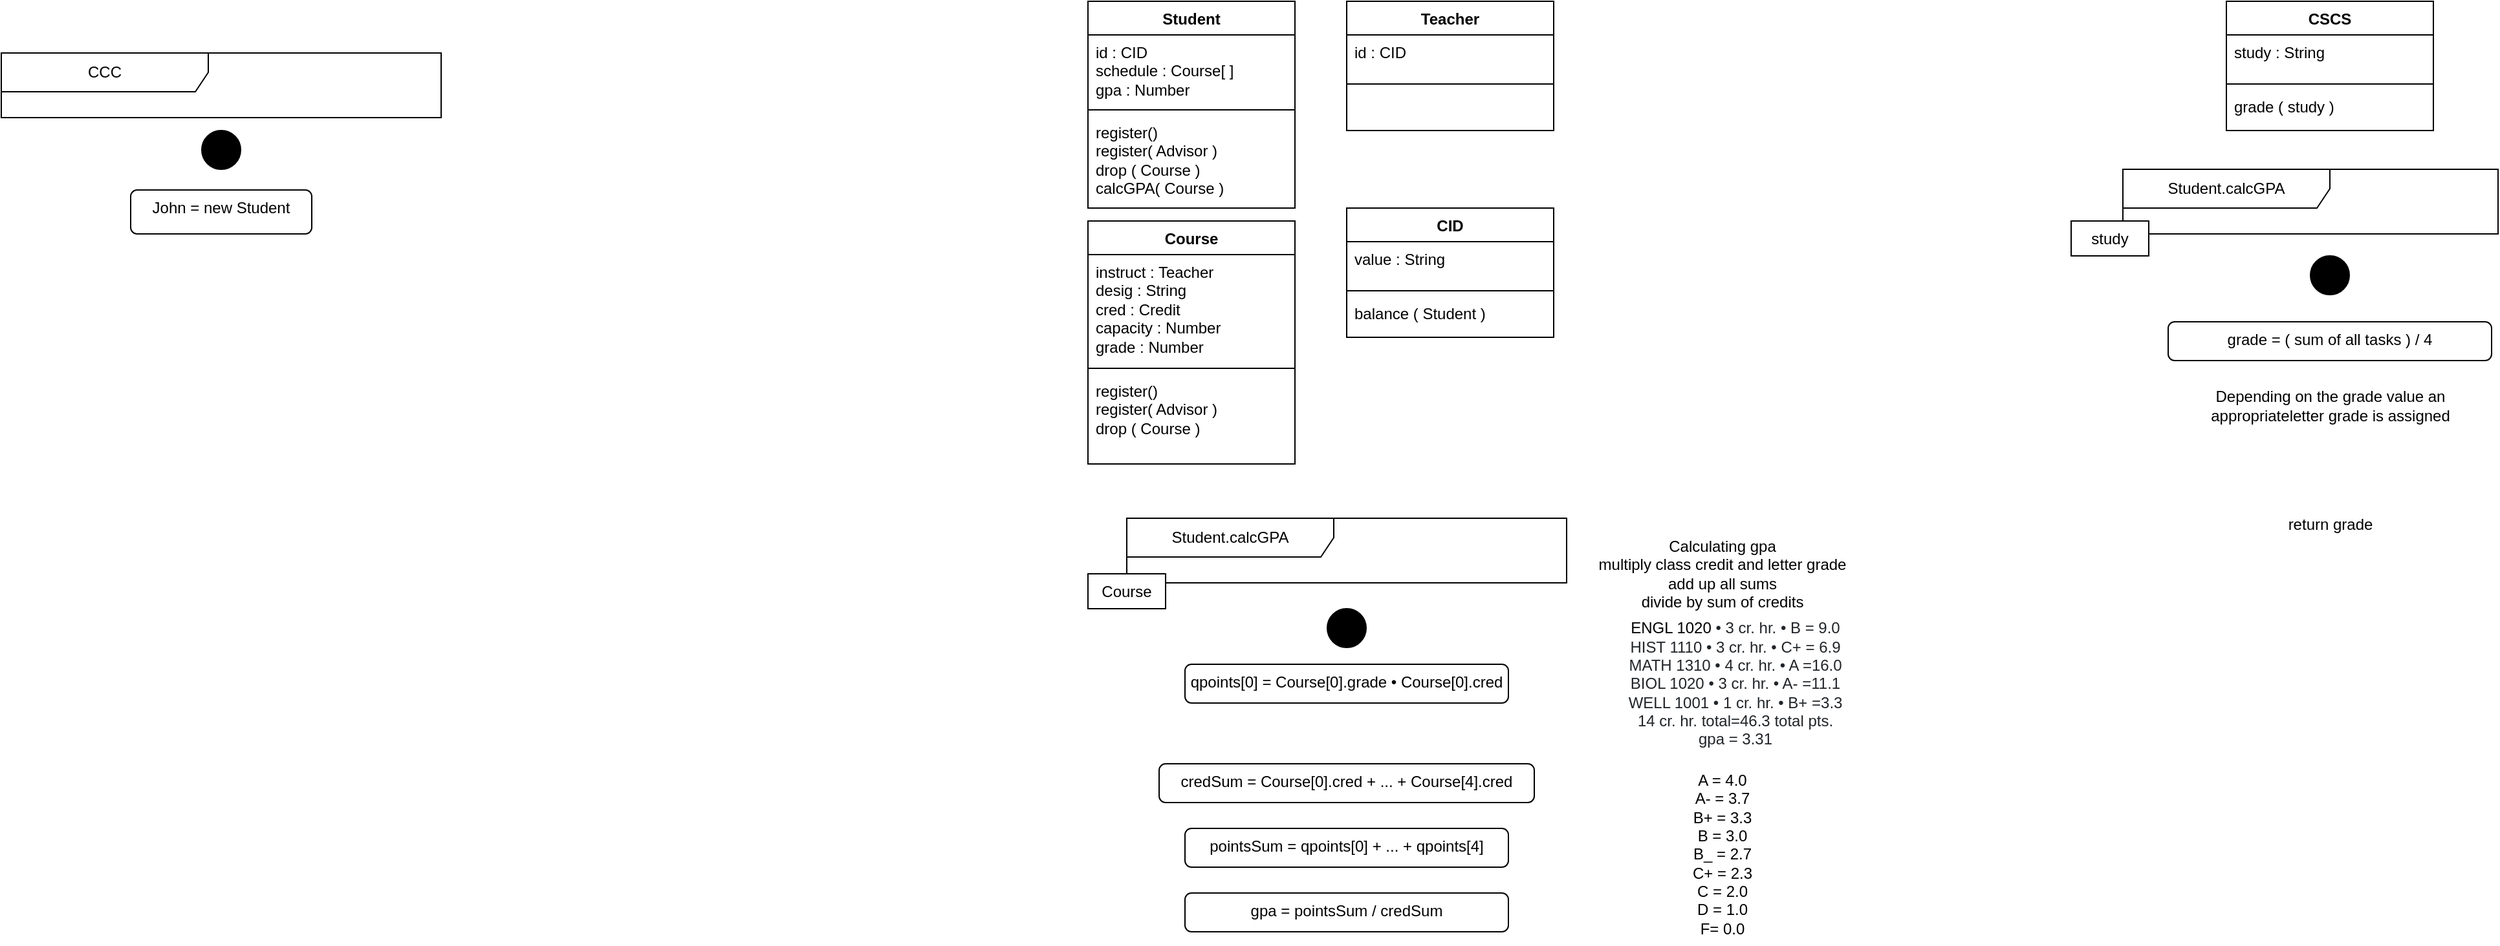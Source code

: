 <mxfile version="21.2.8" type="device" pages="3">
  <diagram name="CCC" id="Bh_aaSimKVe7UjL6vj0u">
    <mxGraphModel dx="2096" dy="604" grid="1" gridSize="10" guides="1" tooltips="1" connect="1" arrows="1" fold="1" page="1" pageScale="1" pageWidth="850" pageHeight="1100" background="none" math="0" shadow="0">
      <root>
        <mxCell id="0" />
        <mxCell id="1" parent="0" />
        <mxCell id="I48bW1KA2m8TP4DatBtY-1" value="Student" style="swimlane;fontStyle=1;align=center;verticalAlign=top;childLayout=stackLayout;horizontal=1;startSize=26;horizontalStack=0;resizeParent=1;resizeParentMax=0;resizeLast=0;collapsible=1;marginBottom=0;whiteSpace=wrap;html=1;" parent="1" vertex="1">
          <mxGeometry width="160" height="160" as="geometry" />
        </mxCell>
        <mxCell id="I48bW1KA2m8TP4DatBtY-2" value="id : CID&lt;br&gt;schedule : Course[ ]&lt;br&gt;gpa : Number" style="text;strokeColor=none;fillColor=none;align=left;verticalAlign=top;spacingLeft=4;spacingRight=4;overflow=hidden;rotatable=0;points=[[0,0.5],[1,0.5]];portConstraint=eastwest;whiteSpace=wrap;html=1;" parent="I48bW1KA2m8TP4DatBtY-1" vertex="1">
          <mxGeometry y="26" width="160" height="54" as="geometry" />
        </mxCell>
        <mxCell id="I48bW1KA2m8TP4DatBtY-3" value="" style="line;strokeWidth=1;fillColor=none;align=left;verticalAlign=middle;spacingTop=-1;spacingLeft=3;spacingRight=3;rotatable=0;labelPosition=right;points=[];portConstraint=eastwest;strokeColor=inherit;" parent="I48bW1KA2m8TP4DatBtY-1" vertex="1">
          <mxGeometry y="80" width="160" height="8" as="geometry" />
        </mxCell>
        <mxCell id="I48bW1KA2m8TP4DatBtY-4" value="register()&lt;br&gt;register( Advisor )&lt;br&gt;drop ( Course )&lt;br&gt;calcGPA( Course )" style="text;strokeColor=none;fillColor=none;align=left;verticalAlign=top;spacingLeft=4;spacingRight=4;overflow=hidden;rotatable=0;points=[[0,0.5],[1,0.5]];portConstraint=eastwest;whiteSpace=wrap;html=1;" parent="I48bW1KA2m8TP4DatBtY-1" vertex="1">
          <mxGeometry y="88" width="160" height="72" as="geometry" />
        </mxCell>
        <mxCell id="I48bW1KA2m8TP4DatBtY-5" value="Course" style="swimlane;fontStyle=1;align=center;verticalAlign=top;childLayout=stackLayout;horizontal=1;startSize=26;horizontalStack=0;resizeParent=1;resizeParentMax=0;resizeLast=0;collapsible=1;marginBottom=0;whiteSpace=wrap;html=1;" parent="1" vertex="1">
          <mxGeometry y="170" width="160" height="188" as="geometry" />
        </mxCell>
        <mxCell id="I48bW1KA2m8TP4DatBtY-6" value="instruct : Teacher&lt;br&gt;desig : String&lt;br&gt;cred : Credit&lt;br&gt;capacity : Number&lt;br&gt;grade : Number" style="text;strokeColor=none;fillColor=none;align=left;verticalAlign=top;spacingLeft=4;spacingRight=4;overflow=hidden;rotatable=0;points=[[0,0.5],[1,0.5]];portConstraint=eastwest;whiteSpace=wrap;html=1;" parent="I48bW1KA2m8TP4DatBtY-5" vertex="1">
          <mxGeometry y="26" width="160" height="84" as="geometry" />
        </mxCell>
        <mxCell id="I48bW1KA2m8TP4DatBtY-7" value="" style="line;strokeWidth=1;fillColor=none;align=left;verticalAlign=middle;spacingTop=-1;spacingLeft=3;spacingRight=3;rotatable=0;labelPosition=right;points=[];portConstraint=eastwest;strokeColor=inherit;" parent="I48bW1KA2m8TP4DatBtY-5" vertex="1">
          <mxGeometry y="110" width="160" height="8" as="geometry" />
        </mxCell>
        <mxCell id="I48bW1KA2m8TP4DatBtY-8" value="register()&lt;br&gt;register( Advisor )&lt;br&gt;drop ( Course )" style="text;strokeColor=none;fillColor=none;align=left;verticalAlign=top;spacingLeft=4;spacingRight=4;overflow=hidden;rotatable=0;points=[[0,0.5],[1,0.5]];portConstraint=eastwest;whiteSpace=wrap;html=1;" parent="I48bW1KA2m8TP4DatBtY-5" vertex="1">
          <mxGeometry y="118" width="160" height="70" as="geometry" />
        </mxCell>
        <mxCell id="I48bW1KA2m8TP4DatBtY-9" value="CID" style="swimlane;fontStyle=1;align=center;verticalAlign=top;childLayout=stackLayout;horizontal=1;startSize=26;horizontalStack=0;resizeParent=1;resizeParentMax=0;resizeLast=0;collapsible=1;marginBottom=0;whiteSpace=wrap;html=1;" parent="1" vertex="1">
          <mxGeometry x="200" y="160" width="160" height="100" as="geometry" />
        </mxCell>
        <mxCell id="I48bW1KA2m8TP4DatBtY-10" value="value : String" style="text;strokeColor=none;fillColor=none;align=left;verticalAlign=top;spacingLeft=4;spacingRight=4;overflow=hidden;rotatable=0;points=[[0,0.5],[1,0.5]];portConstraint=eastwest;whiteSpace=wrap;html=1;" parent="I48bW1KA2m8TP4DatBtY-9" vertex="1">
          <mxGeometry y="26" width="160" height="34" as="geometry" />
        </mxCell>
        <mxCell id="I48bW1KA2m8TP4DatBtY-11" value="" style="line;strokeWidth=1;fillColor=none;align=left;verticalAlign=middle;spacingTop=-1;spacingLeft=3;spacingRight=3;rotatable=0;labelPosition=right;points=[];portConstraint=eastwest;strokeColor=inherit;" parent="I48bW1KA2m8TP4DatBtY-9" vertex="1">
          <mxGeometry y="60" width="160" height="8" as="geometry" />
        </mxCell>
        <mxCell id="I48bW1KA2m8TP4DatBtY-12" value="balance ( Student )" style="text;strokeColor=none;fillColor=none;align=left;verticalAlign=top;spacingLeft=4;spacingRight=4;overflow=hidden;rotatable=0;points=[[0,0.5],[1,0.5]];portConstraint=eastwest;whiteSpace=wrap;html=1;" parent="I48bW1KA2m8TP4DatBtY-9" vertex="1">
          <mxGeometry y="68" width="160" height="32" as="geometry" />
        </mxCell>
        <mxCell id="I48bW1KA2m8TP4DatBtY-13" value="Teacher" style="swimlane;fontStyle=1;align=center;verticalAlign=top;childLayout=stackLayout;horizontal=1;startSize=26;horizontalStack=0;resizeParent=1;resizeParentMax=0;resizeLast=0;collapsible=1;marginBottom=0;whiteSpace=wrap;html=1;" parent="1" vertex="1">
          <mxGeometry x="200" width="160" height="100" as="geometry" />
        </mxCell>
        <mxCell id="I48bW1KA2m8TP4DatBtY-14" value="id : CID" style="text;strokeColor=none;fillColor=none;align=left;verticalAlign=top;spacingLeft=4;spacingRight=4;overflow=hidden;rotatable=0;points=[[0,0.5],[1,0.5]];portConstraint=eastwest;whiteSpace=wrap;html=1;" parent="I48bW1KA2m8TP4DatBtY-13" vertex="1">
          <mxGeometry y="26" width="160" height="34" as="geometry" />
        </mxCell>
        <mxCell id="I48bW1KA2m8TP4DatBtY-15" value="" style="line;strokeWidth=1;fillColor=none;align=left;verticalAlign=middle;spacingTop=-1;spacingLeft=3;spacingRight=3;rotatable=0;labelPosition=right;points=[];portConstraint=eastwest;strokeColor=inherit;" parent="I48bW1KA2m8TP4DatBtY-13" vertex="1">
          <mxGeometry y="60" width="160" height="8" as="geometry" />
        </mxCell>
        <mxCell id="I48bW1KA2m8TP4DatBtY-16" value="&amp;nbsp;" style="text;strokeColor=none;fillColor=none;align=left;verticalAlign=top;spacingLeft=4;spacingRight=4;overflow=hidden;rotatable=0;points=[[0,0.5],[1,0.5]];portConstraint=eastwest;whiteSpace=wrap;html=1;" parent="I48bW1KA2m8TP4DatBtY-13" vertex="1">
          <mxGeometry y="68" width="160" height="32" as="geometry" />
        </mxCell>
        <mxCell id="I48bW1KA2m8TP4DatBtY-17" value="Student.calcGPA" style="shape=umlFrame;whiteSpace=wrap;html=1;pointerEvents=0;recursiveResize=0;container=1;collapsible=0;width=160;" parent="1" vertex="1">
          <mxGeometry x="30" y="400" width="340" height="50" as="geometry" />
        </mxCell>
        <mxCell id="I48bW1KA2m8TP4DatBtY-18" value="" style="ellipse;fillColor=strokeColor;html=1;" parent="1" vertex="1">
          <mxGeometry x="185" y="470" width="30" height="30" as="geometry" />
        </mxCell>
        <mxCell id="I48bW1KA2m8TP4DatBtY-19" value="qpoints[0] = Course[0].grade&amp;nbsp;• Course[0].cred&lt;br&gt;&amp;nbsp;" style="html=1;align=center;verticalAlign=top;rounded=1;absoluteArcSize=1;arcSize=10;dashed=0;whiteSpace=wrap;" parent="1" vertex="1">
          <mxGeometry x="75" y="513" width="250" height="30" as="geometry" />
        </mxCell>
        <mxCell id="I48bW1KA2m8TP4DatBtY-22" value="Calculating gpa&lt;br&gt;multiply class credit and letter grade&lt;br&gt;add up all sums&lt;br&gt;divide by sum of credits" style="text;html=1;align=center;verticalAlign=middle;resizable=0;points=[];autosize=1;strokeColor=none;fillColor=none;" parent="1" vertex="1">
          <mxGeometry x="385" y="408" width="210" height="70" as="geometry" />
        </mxCell>
        <mxCell id="I48bW1KA2m8TP4DatBtY-23" value="A = 4.0&lt;br&gt;A- = 3.7&lt;br&gt;B+ = 3.3&lt;br&gt;B = 3.0&lt;br&gt;B_ = 2.7&lt;br&gt;C+ = 2.3&lt;br&gt;C = 2.0&lt;br&gt;D = 1.0&lt;br&gt;F= 0.0" style="text;html=1;align=center;verticalAlign=middle;resizable=0;points=[];autosize=1;strokeColor=none;fillColor=none;" parent="1" vertex="1">
          <mxGeometry x="455" y="590" width="70" height="140" as="geometry" />
        </mxCell>
        <mxCell id="I48bW1KA2m8TP4DatBtY-24" value="&lt;font style=&quot;font-size: 12px;&quot;&gt;ENGL 1020&lt;span style=&quot;color: rgb(33, 37, 41); font-family: &amp;quot;Maven Pro&amp;quot;, sans-serif; text-align: start; background-color: rgb(255, 255, 255);&quot;&gt;&amp;nbsp;• 3 cr. hr. • B = 9.0&lt;/span&gt;&lt;br style=&quot;box-sizing: border-box; color: rgb(33, 37, 41); font-family: &amp;quot;Maven Pro&amp;quot;, sans-serif; text-align: start; background-color: rgb(255, 255, 255);&quot;&gt;&lt;span style=&quot;box-sizing: border-box; color: rgb(33, 37, 41); font-family: &amp;quot;Maven Pro&amp;quot;, sans-serif; text-align: start; background-color: rgb(255, 255, 255);&quot;&gt;HIST 1110&lt;/span&gt;&lt;span style=&quot;color: rgb(33, 37, 41); font-family: &amp;quot;Maven Pro&amp;quot;, sans-serif; text-align: start; background-color: rgb(255, 255, 255);&quot;&gt;&amp;nbsp;• 3 cr. hr. • C+ = 6.9&lt;/span&gt;&lt;br style=&quot;box-sizing: border-box; color: rgb(33, 37, 41); font-family: &amp;quot;Maven Pro&amp;quot;, sans-serif; text-align: start; background-color: rgb(255, 255, 255);&quot;&gt;&lt;span style=&quot;box-sizing: border-box; color: rgb(33, 37, 41); font-family: &amp;quot;Maven Pro&amp;quot;, sans-serif; text-align: start; background-color: rgb(255, 255, 255);&quot;&gt;MATH 1310&lt;/span&gt;&lt;span style=&quot;color: rgb(33, 37, 41); font-family: &amp;quot;Maven Pro&amp;quot;, sans-serif; text-align: start; background-color: rgb(255, 255, 255);&quot;&gt;&amp;nbsp;• 4 cr. hr. • A =16.0&lt;/span&gt;&lt;br style=&quot;box-sizing: border-box; color: rgb(33, 37, 41); font-family: &amp;quot;Maven Pro&amp;quot;, sans-serif; text-align: start; background-color: rgb(255, 255, 255);&quot;&gt;&lt;span style=&quot;box-sizing: border-box; color: rgb(33, 37, 41); font-family: &amp;quot;Maven Pro&amp;quot;, sans-serif; text-align: start; background-color: rgb(255, 255, 255);&quot;&gt;BIOL 1020&lt;/span&gt;&lt;span style=&quot;color: rgb(33, 37, 41); font-family: &amp;quot;Maven Pro&amp;quot;, sans-serif; text-align: start; background-color: rgb(255, 255, 255);&quot;&gt;&amp;nbsp;• 3 cr. hr. • A- =11.1&lt;/span&gt;&lt;br style=&quot;box-sizing: border-box; color: rgb(33, 37, 41); font-family: &amp;quot;Maven Pro&amp;quot;, sans-serif; text-align: start; background-color: rgb(255, 255, 255);&quot;&gt;&lt;span style=&quot;box-sizing: border-box; color: rgb(33, 37, 41); font-family: &amp;quot;Maven Pro&amp;quot;, sans-serif; text-align: start; background-color: rgb(255, 255, 255);&quot;&gt;WELL 1001&lt;/span&gt;&lt;span style=&quot;color: rgb(33, 37, 41); font-family: &amp;quot;Maven Pro&amp;quot;, sans-serif; text-align: start; background-color: rgb(255, 255, 255);&quot;&gt;&amp;nbsp;• 1 cr. hr. • B+ =3.3&lt;/span&gt;&lt;br style=&quot;box-sizing: border-box; color: rgb(33, 37, 41); font-family: &amp;quot;Maven Pro&amp;quot;, sans-serif; text-align: start; background-color: rgb(255, 255, 255);&quot;&gt;&lt;span style=&quot;color: rgb(33, 37, 41); font-family: &amp;quot;Maven Pro&amp;quot;, sans-serif; text-align: start; background-color: rgb(255, 255, 255);&quot;&gt;14 cr. hr. total=46.3 total pts.&lt;br&gt;gpa = 3.31&lt;br&gt;&lt;/span&gt;&lt;/font&gt;" style="text;html=1;align=center;verticalAlign=middle;resizable=0;points=[];autosize=1;strokeColor=none;fillColor=none;" parent="1" vertex="1">
          <mxGeometry x="405" y="473" width="190" height="110" as="geometry" />
        </mxCell>
        <mxCell id="I48bW1KA2m8TP4DatBtY-25" value="Course" style="html=1;align=center;verticalAlign=middle;rounded=0;absoluteArcSize=1;arcSize=10;dashed=0;whiteSpace=wrap;" parent="1" vertex="1">
          <mxGeometry y="443" width="60" height="27" as="geometry" />
        </mxCell>
        <mxCell id="whFU2kCu_9axx9TU3cCL-2" value="CCC" style="shape=umlFrame;whiteSpace=wrap;html=1;pointerEvents=0;recursiveResize=0;container=1;collapsible=0;width=160;" parent="1" vertex="1">
          <mxGeometry x="-840" y="40" width="340" height="50" as="geometry" />
        </mxCell>
        <mxCell id="whFU2kCu_9axx9TU3cCL-3" value="" style="ellipse;fillColor=strokeColor;html=1;" parent="1" vertex="1">
          <mxGeometry x="-685" y="100" width="30" height="30" as="geometry" />
        </mxCell>
        <mxCell id="whFU2kCu_9axx9TU3cCL-4" value="John = new Student" style="html=1;align=center;verticalAlign=top;rounded=1;absoluteArcSize=1;arcSize=10;dashed=0;whiteSpace=wrap;" parent="1" vertex="1">
          <mxGeometry x="-740" y="146" width="140" height="34" as="geometry" />
        </mxCell>
        <mxCell id="k4bTbu49vwtvxRk3fbyf-1" value="credSum = Course[0].cred + ... + Course[4].cred" style="html=1;align=center;verticalAlign=top;rounded=1;absoluteArcSize=1;arcSize=10;dashed=0;whiteSpace=wrap;" parent="1" vertex="1">
          <mxGeometry x="55" y="590" width="290" height="30" as="geometry" />
        </mxCell>
        <mxCell id="k4bTbu49vwtvxRk3fbyf-2" value="pointsSum = qpoints[0] + ... + qpoints[4]" style="html=1;align=center;verticalAlign=top;rounded=1;absoluteArcSize=1;arcSize=10;dashed=0;whiteSpace=wrap;" parent="1" vertex="1">
          <mxGeometry x="75" y="640" width="250" height="30" as="geometry" />
        </mxCell>
        <mxCell id="k4bTbu49vwtvxRk3fbyf-3" value="gpa = pointsSum / credSum" style="html=1;align=center;verticalAlign=top;rounded=1;absoluteArcSize=1;arcSize=10;dashed=0;whiteSpace=wrap;" parent="1" vertex="1">
          <mxGeometry x="75" y="690" width="250" height="30" as="geometry" />
        </mxCell>
        <mxCell id="W-SF6n1-f91DaoHZwRnp-1" value="CSCS" style="swimlane;fontStyle=1;align=center;verticalAlign=top;childLayout=stackLayout;horizontal=1;startSize=26;horizontalStack=0;resizeParent=1;resizeParentMax=0;resizeLast=0;collapsible=1;marginBottom=0;whiteSpace=wrap;html=1;" parent="1" vertex="1">
          <mxGeometry x="880" width="160" height="100" as="geometry" />
        </mxCell>
        <mxCell id="W-SF6n1-f91DaoHZwRnp-2" value="study : String" style="text;strokeColor=none;fillColor=none;align=left;verticalAlign=top;spacingLeft=4;spacingRight=4;overflow=hidden;rotatable=0;points=[[0,0.5],[1,0.5]];portConstraint=eastwest;whiteSpace=wrap;html=1;" parent="W-SF6n1-f91DaoHZwRnp-1" vertex="1">
          <mxGeometry y="26" width="160" height="34" as="geometry" />
        </mxCell>
        <mxCell id="W-SF6n1-f91DaoHZwRnp-3" value="" style="line;strokeWidth=1;fillColor=none;align=left;verticalAlign=middle;spacingTop=-1;spacingLeft=3;spacingRight=3;rotatable=0;labelPosition=right;points=[];portConstraint=eastwest;strokeColor=inherit;" parent="W-SF6n1-f91DaoHZwRnp-1" vertex="1">
          <mxGeometry y="60" width="160" height="8" as="geometry" />
        </mxCell>
        <mxCell id="W-SF6n1-f91DaoHZwRnp-4" value="grade ( study )" style="text;strokeColor=none;fillColor=none;align=left;verticalAlign=top;spacingLeft=4;spacingRight=4;overflow=hidden;rotatable=0;points=[[0,0.5],[1,0.5]];portConstraint=eastwest;whiteSpace=wrap;html=1;" parent="W-SF6n1-f91DaoHZwRnp-1" vertex="1">
          <mxGeometry y="68" width="160" height="32" as="geometry" />
        </mxCell>
        <mxCell id="W-SF6n1-f91DaoHZwRnp-5" value="Student.calcGPA" style="shape=umlFrame;whiteSpace=wrap;html=1;pointerEvents=0;recursiveResize=0;container=1;collapsible=0;width=160;" parent="1" vertex="1">
          <mxGeometry x="800" y="130" width="290" height="50" as="geometry" />
        </mxCell>
        <mxCell id="W-SF6n1-f91DaoHZwRnp-6" value="study" style="html=1;align=center;verticalAlign=middle;rounded=0;absoluteArcSize=1;arcSize=10;dashed=0;whiteSpace=wrap;" parent="1" vertex="1">
          <mxGeometry x="760" y="170" width="60" height="27" as="geometry" />
        </mxCell>
        <mxCell id="W-SF6n1-f91DaoHZwRnp-7" value="" style="ellipse;fillColor=strokeColor;html=1;" parent="1" vertex="1">
          <mxGeometry x="945" y="197" width="30" height="30" as="geometry" />
        </mxCell>
        <mxCell id="W-SF6n1-f91DaoHZwRnp-8" value="grade = ( sum of all tasks ) / 4" style="html=1;align=center;verticalAlign=top;rounded=1;absoluteArcSize=1;arcSize=10;dashed=0;whiteSpace=wrap;" parent="1" vertex="1">
          <mxGeometry x="835" y="248" width="250" height="30" as="geometry" />
        </mxCell>
        <mxCell id="W-SF6n1-f91DaoHZwRnp-10" value="Depending on the grade value an&lt;br&gt;appropriateletter grade is assigned" style="text;html=1;align=center;verticalAlign=middle;resizable=0;points=[];autosize=1;strokeColor=none;fillColor=none;" parent="1" vertex="1">
          <mxGeometry x="855" y="293" width="210" height="40" as="geometry" />
        </mxCell>
        <mxCell id="W-SF6n1-f91DaoHZwRnp-11" value="return grade" style="text;html=1;align=center;verticalAlign=middle;resizable=0;points=[];autosize=1;strokeColor=none;fillColor=none;" parent="1" vertex="1">
          <mxGeometry x="915" y="390" width="90" height="30" as="geometry" />
        </mxCell>
      </root>
    </mxGraphModel>
  </diagram>
  <diagram id="yT1HxiPsiRFMdC58yNsr" name="Item">
    <mxGraphModel dx="1246" dy="604" grid="1" gridSize="10" guides="1" tooltips="1" connect="1" arrows="1" fold="1" page="1" pageScale="1" pageWidth="850" pageHeight="1100" math="0" shadow="0">
      <root>
        <mxCell id="0" />
        <mxCell id="1" parent="0" />
        <mxCell id="Rofi-ecD6lDw7zpWpLXX-1" value="&lt;p style=&quot;margin:0px;margin-top:4px;text-align:center;&quot;&gt;&lt;b&gt;Item&lt;/b&gt;&lt;/p&gt;&lt;hr size=&quot;1&quot;&gt;&lt;p style=&quot;margin:0px;margin-left:4px;&quot;&gt;value : object&lt;/p&gt;&lt;p style=&quot;margin:0px;margin-left:4px;&quot;&gt;below : Item&lt;/p&gt;&lt;p style=&quot;margin:0px;margin-left:4px;&quot;&gt;above : Item&lt;/p&gt;&lt;hr size=&quot;1&quot;&gt;&lt;p style=&quot;margin:0px;margin-left:4px;&quot;&gt;Item( thing : object )&lt;/p&gt;&lt;p style=&quot;margin:0px;margin-left:4px;&quot;&gt;insertBelow( thing : object )&lt;/p&gt;&lt;p style=&quot;margin:0px;margin-left:4px;&quot;&gt;insertAbove( thing : object )&lt;/p&gt;" style="verticalAlign=top;align=left;overflow=fill;fontSize=12;fontFamily=Helvetica;html=1;" parent="1" vertex="1">
          <mxGeometry width="160" height="140" as="geometry" />
        </mxCell>
        <mxCell id="Rofi-ecD6lDw7zpWpLXX-2" value="Item.Item" style="shape=umlFrame;whiteSpace=wrap;html=1;width=120;height=20;boundedLbl=1;verticalAlign=middle;align=left;spacingLeft=5;" parent="1" vertex="1">
          <mxGeometry x="43.75" y="186.89" width="210" height="280" as="geometry" />
        </mxCell>
        <mxCell id="Rofi-ecD6lDw7zpWpLXX-3" style="edgeStyle=orthogonalEdgeStyle;rounded=0;orthogonalLoop=1;jettySize=auto;html=1;entryX=0.5;entryY=0;entryDx=0;entryDy=0;endArrow=classic;endFill=1;" parent="1" source="Rofi-ecD6lDw7zpWpLXX-4" target="Rofi-ecD6lDw7zpWpLXX-6" edge="1">
          <mxGeometry relative="1" as="geometry" />
        </mxCell>
        <mxCell id="Rofi-ecD6lDw7zpWpLXX-4" value="" style="ellipse;fillColor=strokeColor;html=1;" parent="1" vertex="1">
          <mxGeometry x="126.25" y="212.19" width="30" height="30" as="geometry" />
        </mxCell>
        <mxCell id="Rofi-ecD6lDw7zpWpLXX-5" style="edgeStyle=orthogonalEdgeStyle;rounded=0;orthogonalLoop=1;jettySize=auto;html=1;entryX=0.5;entryY=0;entryDx=0;entryDy=0;" parent="1" source="Rofi-ecD6lDw7zpWpLXX-6" edge="1">
          <mxGeometry relative="1" as="geometry">
            <mxPoint x="141.25" y="337.83" as="targetPoint" />
          </mxGeometry>
        </mxCell>
        <mxCell id="Rofi-ecD6lDw7zpWpLXX-6" value="this.value = thing" style="html=1;align=center;verticalAlign=top;rounded=1;absoluteArcSize=1;arcSize=10;dashed=0;whiteSpace=wrap;" parent="1" vertex="1">
          <mxGeometry x="75" y="281.59" width="132.5" height="33.76" as="geometry" />
        </mxCell>
        <mxCell id="Rofi-ecD6lDw7zpWpLXX-7" style="edgeStyle=orthogonalEdgeStyle;rounded=0;orthogonalLoop=1;jettySize=auto;html=1;entryX=0.5;entryY=0;entryDx=0;entryDy=0;endArrow=classic;endFill=1;" parent="1" source="Rofi-ecD6lDw7zpWpLXX-8" target="Rofi-ecD6lDw7zpWpLXX-9" edge="1">
          <mxGeometry relative="1" as="geometry" />
        </mxCell>
        <mxCell id="Rofi-ecD6lDw7zpWpLXX-8" value="this.below = null&lt;br&gt;this.above = null" style="html=1;align=center;verticalAlign=top;rounded=1;absoluteArcSize=1;arcSize=10;dashed=0;whiteSpace=wrap;" parent="1" vertex="1">
          <mxGeometry x="70" y="340" width="142.5" height="41.59" as="geometry" />
        </mxCell>
        <mxCell id="Rofi-ecD6lDw7zpWpLXX-9" value="" style="ellipse;html=1;shape=endState;fillColor=strokeColor;" parent="1" vertex="1">
          <mxGeometry x="126.25" y="411.59" width="30" height="30" as="geometry" />
        </mxCell>
        <mxCell id="Rofi-ecD6lDw7zpWpLXX-10" value="thing" style="rounded=0;whiteSpace=wrap;html=1;" parent="1" vertex="1">
          <mxGeometry y="217.49" width="70" height="24.7" as="geometry" />
        </mxCell>
        <mxCell id="Rofi-ecD6lDw7zpWpLXX-11" value="Item.insertBelow" style="shape=umlFrame;whiteSpace=wrap;html=1;width=120;height=20;boundedLbl=1;verticalAlign=middle;align=left;spacingLeft=5;" parent="1" vertex="1">
          <mxGeometry x="280" y="480" width="400" height="466.89" as="geometry" />
        </mxCell>
        <mxCell id="Rofi-ecD6lDw7zpWpLXX-12" value="thing" style="rounded=0;whiteSpace=wrap;html=1;" parent="1" vertex="1">
          <mxGeometry x="240" y="521.59" width="70" height="24.7" as="geometry" />
        </mxCell>
        <mxCell id="Rofi-ecD6lDw7zpWpLXX-13" style="edgeStyle=orthogonalEdgeStyle;rounded=0;orthogonalLoop=1;jettySize=auto;html=1;entryX=0.5;entryY=0;entryDx=0;entryDy=0;endArrow=classic;endFill=1;" parent="1" source="Rofi-ecD6lDw7zpWpLXX-14" target="Rofi-ecD6lDw7zpWpLXX-16" edge="1">
          <mxGeometry relative="1" as="geometry" />
        </mxCell>
        <mxCell id="Rofi-ecD6lDw7zpWpLXX-14" value="" style="ellipse;fillColor=strokeColor;html=1;" parent="1" vertex="1">
          <mxGeometry x="400" y="516.29" width="30" height="30" as="geometry" />
        </mxCell>
        <mxCell id="Rofi-ecD6lDw7zpWpLXX-15" style="edgeStyle=orthogonalEdgeStyle;rounded=0;orthogonalLoop=1;jettySize=auto;html=1;entryX=0.5;entryY=0;entryDx=0;entryDy=0;endArrow=classic;endFill=1;" parent="1" source="Rofi-ecD6lDw7zpWpLXX-16" target="Rofi-ecD6lDw7zpWpLXX-19" edge="1">
          <mxGeometry relative="1" as="geometry" />
        </mxCell>
        <mxCell id="Rofi-ecD6lDw7zpWpLXX-16" value="newItem = new Item( thing)&amp;nbsp;&lt;br&gt;newItem.above = this" style="html=1;align=center;verticalAlign=top;rounded=1;absoluteArcSize=1;arcSize=10;dashed=0;whiteSpace=wrap;" parent="1" vertex="1">
          <mxGeometry x="324.38" y="573.13" width="181.25" height="33.76" as="geometry" />
        </mxCell>
        <mxCell id="Rofi-ecD6lDw7zpWpLXX-17" style="edgeStyle=orthogonalEdgeStyle;rounded=0;orthogonalLoop=1;jettySize=auto;html=1;entryX=0.577;entryY=0.036;entryDx=0;entryDy=0;entryPerimeter=0;endArrow=classic;endFill=1;" parent="1" source="Rofi-ecD6lDw7zpWpLXX-19" target="Rofi-ecD6lDw7zpWpLXX-21" edge="1">
          <mxGeometry relative="1" as="geometry">
            <Array as="points">
              <mxPoint x="573" y="646.89" />
            </Array>
          </mxGeometry>
        </mxCell>
        <mxCell id="Rofi-ecD6lDw7zpWpLXX-18" style="edgeStyle=orthogonalEdgeStyle;rounded=0;orthogonalLoop=1;jettySize=auto;html=1;entryX=0.144;entryY=0.59;entryDx=0;entryDy=0;entryPerimeter=0;endArrow=classic;endFill=1;" parent="1" source="Rofi-ecD6lDw7zpWpLXX-19" target="Rofi-ecD6lDw7zpWpLXX-23" edge="1">
          <mxGeometry relative="1" as="geometry">
            <Array as="points">
              <mxPoint x="310" y="646.89" />
              <mxPoint x="310" y="756.89" />
              <mxPoint x="415" y="756.89" />
            </Array>
          </mxGeometry>
        </mxCell>
        <mxCell id="Rofi-ecD6lDw7zpWpLXX-19" value="this.below is not null" style="rhombus;" parent="1" vertex="1">
          <mxGeometry x="340" y="631.89" width="149.99" height="30" as="geometry" />
        </mxCell>
        <mxCell id="Rofi-ecD6lDw7zpWpLXX-20" style="edgeStyle=orthogonalEdgeStyle;rounded=0;orthogonalLoop=1;jettySize=auto;html=1;entryX=0.31;entryY=0.353;entryDx=0;entryDy=0;entryPerimeter=0;endArrow=classic;endFill=1;" parent="1" source="Rofi-ecD6lDw7zpWpLXX-21" target="Rofi-ecD6lDw7zpWpLXX-23" edge="1">
          <mxGeometry relative="1" as="geometry">
            <Array as="points">
              <mxPoint x="559" y="756.89" />
              <mxPoint x="434" y="756.89" />
            </Array>
          </mxGeometry>
        </mxCell>
        <mxCell id="Rofi-ecD6lDw7zpWpLXX-21" value="newItem.below = this.below&amp;nbsp;&lt;br&gt;this.below.above = newItem" style="html=1;align=center;verticalAlign=top;rounded=1;absoluteArcSize=1;arcSize=10;dashed=0;whiteSpace=wrap;" parent="1" vertex="1">
          <mxGeometry x="468.75" y="686.89" width="181.25" height="40" as="geometry" />
        </mxCell>
        <mxCell id="Rofi-ecD6lDw7zpWpLXX-22" style="edgeStyle=orthogonalEdgeStyle;rounded=0;orthogonalLoop=1;jettySize=auto;html=1;entryX=0.5;entryY=0;entryDx=0;entryDy=0;endArrow=classic;endFill=1;" parent="1" source="Rofi-ecD6lDw7zpWpLXX-23" target="Rofi-ecD6lDw7zpWpLXX-25" edge="1">
          <mxGeometry relative="1" as="geometry" />
        </mxCell>
        <mxCell id="Rofi-ecD6lDw7zpWpLXX-23" value="" style="html=1;points=[];perimeter=orthogonalPerimeter;fillColor=strokeColor;rotation=90;" parent="1" vertex="1">
          <mxGeometry x="420" y="756.89" width="5" height="80" as="geometry" />
        </mxCell>
        <mxCell id="Rofi-ecD6lDw7zpWpLXX-24" style="edgeStyle=orthogonalEdgeStyle;rounded=0;orthogonalLoop=1;jettySize=auto;html=1;entryX=0.5;entryY=0;entryDx=0;entryDy=0;endArrow=classic;endFill=1;" parent="1" source="Rofi-ecD6lDw7zpWpLXX-25" target="Rofi-ecD6lDw7zpWpLXX-26" edge="1">
          <mxGeometry relative="1" as="geometry" />
        </mxCell>
        <mxCell id="Rofi-ecD6lDw7zpWpLXX-25" value="this.below = newItem" style="html=1;align=center;verticalAlign=top;rounded=1;absoluteArcSize=1;arcSize=10;dashed=0;whiteSpace=wrap;" parent="1" vertex="1">
          <mxGeometry x="331.87" y="826.89" width="181.25" height="33.76" as="geometry" />
        </mxCell>
        <mxCell id="Rofi-ecD6lDw7zpWpLXX-26" value="" style="ellipse;html=1;shape=endState;fillColor=strokeColor;" parent="1" vertex="1">
          <mxGeometry x="407.5" y="896.89" width="30" height="30" as="geometry" />
        </mxCell>
        <mxCell id="Rofi-ecD6lDw7zpWpLXX-27" value="Item.insertAbove" style="shape=umlFrame;whiteSpace=wrap;html=1;width=120;height=20;boundedLbl=1;verticalAlign=middle;align=left;spacingLeft=5;" parent="1" vertex="1">
          <mxGeometry x="280" width="400" height="466.89" as="geometry" />
        </mxCell>
        <mxCell id="Rofi-ecD6lDw7zpWpLXX-28" value="thing" style="rounded=0;whiteSpace=wrap;html=1;" parent="1" vertex="1">
          <mxGeometry x="240" y="41.59" width="70" height="24.7" as="geometry" />
        </mxCell>
        <mxCell id="Rofi-ecD6lDw7zpWpLXX-29" style="edgeStyle=orthogonalEdgeStyle;rounded=0;orthogonalLoop=1;jettySize=auto;html=1;entryX=0.5;entryY=0;entryDx=0;entryDy=0;endArrow=classic;endFill=1;" parent="1" source="Rofi-ecD6lDw7zpWpLXX-30" target="Rofi-ecD6lDw7zpWpLXX-32" edge="1">
          <mxGeometry relative="1" as="geometry" />
        </mxCell>
        <mxCell id="Rofi-ecD6lDw7zpWpLXX-30" value="" style="ellipse;fillColor=strokeColor;html=1;" parent="1" vertex="1">
          <mxGeometry x="400" y="36.29" width="30" height="30" as="geometry" />
        </mxCell>
        <mxCell id="Rofi-ecD6lDw7zpWpLXX-31" style="edgeStyle=orthogonalEdgeStyle;rounded=0;orthogonalLoop=1;jettySize=auto;html=1;entryX=0.5;entryY=0;entryDx=0;entryDy=0;endArrow=classic;endFill=1;" parent="1" source="Rofi-ecD6lDw7zpWpLXX-32" target="Rofi-ecD6lDw7zpWpLXX-35" edge="1">
          <mxGeometry relative="1" as="geometry" />
        </mxCell>
        <mxCell id="Rofi-ecD6lDw7zpWpLXX-32" value="newItem = new Item( thing)&amp;nbsp;&lt;br&gt;newItem.below = this" style="html=1;align=center;verticalAlign=top;rounded=1;absoluteArcSize=1;arcSize=10;dashed=0;whiteSpace=wrap;" parent="1" vertex="1">
          <mxGeometry x="324.38" y="93.13" width="181.25" height="33.76" as="geometry" />
        </mxCell>
        <mxCell id="Rofi-ecD6lDw7zpWpLXX-33" style="edgeStyle=orthogonalEdgeStyle;rounded=0;orthogonalLoop=1;jettySize=auto;html=1;entryX=0.577;entryY=0.036;entryDx=0;entryDy=0;entryPerimeter=0;endArrow=classic;endFill=1;" parent="1" source="Rofi-ecD6lDw7zpWpLXX-35" target="Rofi-ecD6lDw7zpWpLXX-37" edge="1">
          <mxGeometry relative="1" as="geometry">
            <Array as="points">
              <mxPoint x="573" y="166.89" />
            </Array>
          </mxGeometry>
        </mxCell>
        <mxCell id="Rofi-ecD6lDw7zpWpLXX-34" style="edgeStyle=orthogonalEdgeStyle;rounded=0;orthogonalLoop=1;jettySize=auto;html=1;entryX=0.144;entryY=0.59;entryDx=0;entryDy=0;entryPerimeter=0;endArrow=classic;endFill=1;" parent="1" source="Rofi-ecD6lDw7zpWpLXX-35" target="Rofi-ecD6lDw7zpWpLXX-39" edge="1">
          <mxGeometry relative="1" as="geometry">
            <Array as="points">
              <mxPoint x="310" y="166.89" />
              <mxPoint x="310" y="276.89" />
              <mxPoint x="415" y="276.89" />
            </Array>
          </mxGeometry>
        </mxCell>
        <mxCell id="Rofi-ecD6lDw7zpWpLXX-35" value="this.above is not null" style="rhombus;" parent="1" vertex="1">
          <mxGeometry x="340" y="151.89" width="149.99" height="30" as="geometry" />
        </mxCell>
        <mxCell id="Rofi-ecD6lDw7zpWpLXX-36" style="edgeStyle=orthogonalEdgeStyle;rounded=0;orthogonalLoop=1;jettySize=auto;html=1;entryX=0.31;entryY=0.353;entryDx=0;entryDy=0;entryPerimeter=0;endArrow=classic;endFill=1;" parent="1" source="Rofi-ecD6lDw7zpWpLXX-37" target="Rofi-ecD6lDw7zpWpLXX-39" edge="1">
          <mxGeometry relative="1" as="geometry">
            <Array as="points">
              <mxPoint x="559" y="276.89" />
              <mxPoint x="434" y="276.89" />
            </Array>
          </mxGeometry>
        </mxCell>
        <mxCell id="Rofi-ecD6lDw7zpWpLXX-37" value="newItem.above = this.above&amp;nbsp;&lt;br&gt;this.above.below = newItem" style="html=1;align=center;verticalAlign=top;rounded=1;absoluteArcSize=1;arcSize=10;dashed=0;whiteSpace=wrap;" parent="1" vertex="1">
          <mxGeometry x="468.75" y="206.89" width="181.25" height="40" as="geometry" />
        </mxCell>
        <mxCell id="Rofi-ecD6lDw7zpWpLXX-38" style="edgeStyle=orthogonalEdgeStyle;rounded=0;orthogonalLoop=1;jettySize=auto;html=1;entryX=0.5;entryY=0;entryDx=0;entryDy=0;endArrow=classic;endFill=1;" parent="1" source="Rofi-ecD6lDw7zpWpLXX-39" target="Rofi-ecD6lDw7zpWpLXX-41" edge="1">
          <mxGeometry relative="1" as="geometry" />
        </mxCell>
        <mxCell id="Rofi-ecD6lDw7zpWpLXX-39" value="" style="html=1;points=[];perimeter=orthogonalPerimeter;fillColor=strokeColor;rotation=90;" parent="1" vertex="1">
          <mxGeometry x="420" y="276.89" width="5" height="80" as="geometry" />
        </mxCell>
        <mxCell id="Rofi-ecD6lDw7zpWpLXX-40" style="edgeStyle=orthogonalEdgeStyle;rounded=0;orthogonalLoop=1;jettySize=auto;html=1;entryX=0.5;entryY=0;entryDx=0;entryDy=0;endArrow=classic;endFill=1;" parent="1" source="Rofi-ecD6lDw7zpWpLXX-41" target="Rofi-ecD6lDw7zpWpLXX-42" edge="1">
          <mxGeometry relative="1" as="geometry" />
        </mxCell>
        <mxCell id="Rofi-ecD6lDw7zpWpLXX-41" value="this.below = newItem" style="html=1;align=center;verticalAlign=top;rounded=1;absoluteArcSize=1;arcSize=10;dashed=0;whiteSpace=wrap;" parent="1" vertex="1">
          <mxGeometry x="331.87" y="346.89" width="181.25" height="33.76" as="geometry" />
        </mxCell>
        <mxCell id="Rofi-ecD6lDw7zpWpLXX-42" value="" style="ellipse;html=1;shape=endState;fillColor=strokeColor;" parent="1" vertex="1">
          <mxGeometry x="407.5" y="416.89" width="30" height="30" as="geometry" />
        </mxCell>
      </root>
    </mxGraphModel>
  </diagram>
  <diagram id="VF95hWk5v_U0vzs23ScI" name="First Iteration">
    <mxGraphModel dx="446" dy="1004" grid="0" gridSize="10" guides="1" tooltips="1" connect="1" arrows="1" fold="1" page="0" pageScale="1" pageWidth="850" pageHeight="1100" math="0" shadow="0">
      <root>
        <mxCell id="0" />
        <mxCell id="1" parent="0" />
        <mxCell id="e__lyhotOgGY5VtyILRd-1" value="True" style="edgeStyle=orthogonalEdgeStyle;rounded=0;orthogonalLoop=1;jettySize=auto;html=1;entryX=0.5;entryY=0;entryDx=0;entryDy=0;" edge="1" parent="1" source="e__lyhotOgGY5VtyILRd-3" target="e__lyhotOgGY5VtyILRd-11">
          <mxGeometry x="-0.876" relative="1" as="geometry">
            <Array as="points">
              <mxPoint x="1188" y="179" />
              <mxPoint x="1188" y="35" />
              <mxPoint x="1031" y="35" />
            </Array>
            <mxPoint as="offset" />
          </mxGeometry>
        </mxCell>
        <mxCell id="e__lyhotOgGY5VtyILRd-2" style="edgeStyle=orthogonalEdgeStyle;rounded=0;orthogonalLoop=1;jettySize=auto;html=1;entryX=0.5;entryY=0;entryDx=0;entryDy=0;" edge="1" parent="1" source="e__lyhotOgGY5VtyILRd-3" target="e__lyhotOgGY5VtyILRd-14">
          <mxGeometry relative="1" as="geometry">
            <Array as="points">
              <mxPoint x="942" y="179" />
              <mxPoint x="942" y="231" />
              <mxPoint x="1030" y="231" />
            </Array>
          </mxGeometry>
        </mxCell>
        <mxCell id="e__lyhotOgGY5VtyILRd-3" value="&#xa; not enough credits?" style="rhombus;verticalAlign=top;" vertex="1" parent="1">
          <mxGeometry x="968" y="171" width="125" height="15" as="geometry" />
        </mxCell>
        <mxCell id="e__lyhotOgGY5VtyILRd-4" style="edgeStyle=orthogonalEdgeStyle;rounded=0;orthogonalLoop=1;jettySize=auto;html=1;entryX=0.5;entryY=0;entryDx=0;entryDy=0;" edge="1" parent="1" source="e__lyhotOgGY5VtyILRd-5" target="e__lyhotOgGY5VtyILRd-7">
          <mxGeometry relative="1" as="geometry" />
        </mxCell>
        <mxCell id="e__lyhotOgGY5VtyILRd-5" value="new College" style="html=1;align=center;verticalAlign=middle;rounded=1;absoluteArcSize=1;arcSize=10;dashed=0;whiteSpace=wrap;" vertex="1" parent="1">
          <mxGeometry x="966" y="-129" width="129" height="28" as="geometry" />
        </mxCell>
        <mxCell id="e__lyhotOgGY5VtyILRd-6" style="edgeStyle=orthogonalEdgeStyle;rounded=0;orthogonalLoop=1;jettySize=auto;html=1;entryX=0.5;entryY=0;entryDx=0;entryDy=0;" edge="1" parent="1" source="e__lyhotOgGY5VtyILRd-7" target="e__lyhotOgGY5VtyILRd-9">
          <mxGeometry relative="1" as="geometry" />
        </mxCell>
        <mxCell id="e__lyhotOgGY5VtyILRd-7" value="new Student" style="html=1;align=center;verticalAlign=middle;rounded=1;absoluteArcSize=1;arcSize=10;dashed=0;whiteSpace=wrap;" vertex="1" parent="1">
          <mxGeometry x="966" y="-73" width="129" height="28" as="geometry" />
        </mxCell>
        <mxCell id="e__lyhotOgGY5VtyILRd-8" style="edgeStyle=orthogonalEdgeStyle;rounded=0;orthogonalLoop=1;jettySize=auto;html=1;entryX=0.5;entryY=0;entryDx=0;entryDy=0;" edge="1" parent="1" source="e__lyhotOgGY5VtyILRd-9" target="e__lyhotOgGY5VtyILRd-11">
          <mxGeometry relative="1" as="geometry" />
        </mxCell>
        <mxCell id="e__lyhotOgGY5VtyILRd-9" value="student assigned college" style="html=1;align=center;verticalAlign=middle;rounded=1;absoluteArcSize=1;arcSize=10;dashed=0;whiteSpace=wrap;" vertex="1" parent="1">
          <mxGeometry x="926" y="-13" width="209" height="28" as="geometry" />
        </mxCell>
        <mxCell id="e__lyhotOgGY5VtyILRd-10" style="edgeStyle=orthogonalEdgeStyle;rounded=0;orthogonalLoop=1;jettySize=auto;html=1;entryX=0.5;entryY=0;entryDx=0;entryDy=0;" edge="1" parent="1" source="e__lyhotOgGY5VtyILRd-11" target="e__lyhotOgGY5VtyILRd-17">
          <mxGeometry relative="1" as="geometry" />
        </mxCell>
        <mxCell id="e__lyhotOgGY5VtyILRd-11" value="student receives credits and grade for course" style="html=1;align=center;verticalAlign=middle;rounded=1;absoluteArcSize=1;arcSize=10;dashed=0;whiteSpace=wrap;" vertex="1" parent="1">
          <mxGeometry x="905.5" y="55" width="250" height="30" as="geometry" />
        </mxCell>
        <mxCell id="e__lyhotOgGY5VtyILRd-12" style="edgeStyle=orthogonalEdgeStyle;rounded=0;orthogonalLoop=1;jettySize=auto;html=1;entryX=0.5;entryY=0;entryDx=0;entryDy=0;" edge="1" parent="1" source="e__lyhotOgGY5VtyILRd-13" target="e__lyhotOgGY5VtyILRd-5">
          <mxGeometry relative="1" as="geometry" />
        </mxCell>
        <mxCell id="e__lyhotOgGY5VtyILRd-13" value="" style="ellipse;fillColor=strokeColor;html=1;" vertex="1" parent="1">
          <mxGeometry x="1020.5" y="-180" width="20" height="20" as="geometry" />
        </mxCell>
        <mxCell id="e__lyhotOgGY5VtyILRd-14" value="" style="ellipse;html=1;shape=endState;fillColor=strokeColor;" vertex="1" parent="1">
          <mxGeometry x="1020.5" y="257" width="20" height="20" as="geometry" />
        </mxCell>
        <mxCell id="e__lyhotOgGY5VtyILRd-15" value="Will deal with courses, etc later. For now credits and grades reasonable random values (RRV)" style="shape=note2;boundedLbl=1;whiteSpace=wrap;html=1;size=6;verticalAlign=top;align=left;spacingTop=-8;" vertex="1" parent="1">
          <mxGeometry x="1219" y="36" width="188" height="51" as="geometry" />
        </mxCell>
        <mxCell id="e__lyhotOgGY5VtyILRd-16" style="edgeStyle=orthogonalEdgeStyle;rounded=0;orthogonalLoop=1;jettySize=auto;html=1;entryX=0.5;entryY=0;entryDx=0;entryDy=0;" edge="1" parent="1" source="e__lyhotOgGY5VtyILRd-17" target="e__lyhotOgGY5VtyILRd-3">
          <mxGeometry relative="1" as="geometry" />
        </mxCell>
        <mxCell id="e__lyhotOgGY5VtyILRd-17" value="calculate GPA" style="html=1;align=center;verticalAlign=middle;rounded=1;absoluteArcSize=1;arcSize=10;dashed=0;whiteSpace=wrap;" vertex="1" parent="1">
          <mxGeometry x="966" y="113" width="129" height="28" as="geometry" />
        </mxCell>
        <mxCell id="e__lyhotOgGY5VtyILRd-18" value="will deal later with multiple Colleges and selection" style="shape=note2;boundedLbl=1;whiteSpace=wrap;size=6;verticalAlign=top;align=left;html=1;spacingTop=-8;" vertex="1" parent="1">
          <mxGeometry x="1207" y="-31" width="152" height="42" as="geometry" />
        </mxCell>
        <mxCell id="e__lyhotOgGY5VtyILRd-19" value="Credits, grades not stored beyond single runtime. Display if you must :)" style="shape=note2;boundedLbl=1;whiteSpace=wrap;html=1;size=6;verticalAlign=top;align=left;spacingTop=-8;" vertex="1" parent="1">
          <mxGeometry x="1221" y="111" width="199" height="41" as="geometry" />
        </mxCell>
        <mxCell id="e__lyhotOgGY5VtyILRd-20" value="Enough based on program (major) and other factors. For now RRV" style="shape=note2;boundedLbl=1;whiteSpace=wrap;html=1;size=6;verticalAlign=top;align=left;spacingTop=-8;" vertex="1" parent="1">
          <mxGeometry x="1219" y="202" width="188" height="37" as="geometry" />
        </mxCell>
        <mxCell id="e__lyhotOgGY5VtyILRd-21" value="Student" style="swimlane;fontStyle=1;align=center;verticalAlign=top;childLayout=stackLayout;horizontal=1;startSize=26;horizontalStack=0;resizeParent=1;resizeParentMax=0;resizeLast=0;collapsible=1;marginBottom=0;whiteSpace=wrap;html=1;" vertex="1" parent="1">
          <mxGeometry x="1495" y="-34" width="160" height="103" as="geometry" />
        </mxCell>
        <mxCell id="e__lyhotOgGY5VtyILRd-22" value="college : College" style="text;strokeColor=none;fillColor=none;align=left;verticalAlign=top;spacingLeft=4;spacingRight=4;overflow=hidden;rotatable=0;points=[[0,0.5],[1,0.5]];portConstraint=eastwest;whiteSpace=wrap;html=1;" vertex="1" parent="e__lyhotOgGY5VtyILRd-21">
          <mxGeometry y="26" width="160" height="26" as="geometry" />
        </mxCell>
        <mxCell id="e__lyhotOgGY5VtyILRd-23" value="" style="line;strokeWidth=1;fillColor=none;align=left;verticalAlign=middle;spacingTop=-1;spacingLeft=3;spacingRight=3;rotatable=0;labelPosition=right;points=[];portConstraint=eastwest;strokeColor=inherit;" vertex="1" parent="e__lyhotOgGY5VtyILRd-21">
          <mxGeometry y="52" width="160" height="8" as="geometry" />
        </mxCell>
        <mxCell id="e__lyhotOgGY5VtyILRd-24" value="takeCourse( ) : void&lt;br&gt;getGPA( ) : Number" style="text;strokeColor=none;fillColor=none;align=left;verticalAlign=top;spacingLeft=4;spacingRight=4;overflow=hidden;rotatable=0;points=[[0,0.5],[1,0.5]];portConstraint=eastwest;whiteSpace=wrap;html=1;" vertex="1" parent="e__lyhotOgGY5VtyILRd-21">
          <mxGeometry y="60" width="160" height="43" as="geometry" />
        </mxCell>
        <mxCell id="e__lyhotOgGY5VtyILRd-25" value="College" style="swimlane;fontStyle=1;align=center;verticalAlign=top;childLayout=stackLayout;horizontal=1;startSize=26;horizontalStack=0;resizeParent=1;resizeParentMax=0;resizeLast=0;collapsible=1;marginBottom=0;whiteSpace=wrap;html=1;" vertex="1" parent="1">
          <mxGeometry x="1495" y="-166" width="160" height="104" as="geometry" />
        </mxCell>
        <mxCell id="e__lyhotOgGY5VtyILRd-26" value="studentProgress : Item" style="text;strokeColor=none;fillColor=none;align=left;verticalAlign=top;spacingLeft=4;spacingRight=4;overflow=hidden;rotatable=0;points=[[0,0.5],[1,0.5]];portConstraint=eastwest;whiteSpace=wrap;html=1;" vertex="1" parent="e__lyhotOgGY5VtyILRd-25">
          <mxGeometry y="26" width="160" height="26" as="geometry" />
        </mxCell>
        <mxCell id="e__lyhotOgGY5VtyILRd-27" value="" style="line;strokeWidth=1;fillColor=none;align=left;verticalAlign=middle;spacingTop=-1;spacingLeft=3;spacingRight=3;rotatable=0;labelPosition=right;points=[];portConstraint=eastwest;strokeColor=inherit;" vertex="1" parent="e__lyhotOgGY5VtyILRd-25">
          <mxGeometry y="52" width="160" height="8" as="geometry" />
        </mxCell>
        <mxCell id="e__lyhotOgGY5VtyILRd-28" value="awardAcheivement( ) : void&lt;br&gt;calculateGPA( ) : number" style="text;strokeColor=none;fillColor=none;align=left;verticalAlign=top;spacingLeft=4;spacingRight=4;overflow=hidden;rotatable=0;points=[[0,0.5],[1,0.5]];portConstraint=eastwest;whiteSpace=wrap;html=1;" vertex="1" parent="e__lyhotOgGY5VtyILRd-25">
          <mxGeometry y="60" width="160" height="44" as="geometry" />
        </mxCell>
        <mxCell id="e__lyhotOgGY5VtyILRd-29" value="will deal later with multiple students later" style="shape=note2;boundedLbl=1;whiteSpace=wrap;size=6;verticalAlign=top;align=left;html=1;spacingTop=-8;" vertex="1" parent="1">
          <mxGeometry x="1147" y="-104" width="152" height="42" as="geometry" />
        </mxCell>
        <mxCell id="e__lyhotOgGY5VtyILRd-30" value="Acheivement" style="swimlane;fontStyle=1;align=center;verticalAlign=top;childLayout=stackLayout;horizontal=1;startSize=26;horizontalStack=0;resizeParent=1;resizeParentMax=0;resizeLast=0;collapsible=1;marginBottom=0;whiteSpace=wrap;html=1;" vertex="1" parent="1">
          <mxGeometry x="1499" y="101" width="160" height="101" as="geometry" />
        </mxCell>
        <mxCell id="e__lyhotOgGY5VtyILRd-31" value="credit : Number&lt;br&gt;grade : Number" style="text;strokeColor=none;fillColor=none;align=left;verticalAlign=top;spacingLeft=4;spacingRight=4;overflow=hidden;rotatable=0;points=[[0,0.5],[1,0.5]];portConstraint=eastwest;whiteSpace=wrap;html=1;" vertex="1" parent="e__lyhotOgGY5VtyILRd-30">
          <mxGeometry y="26" width="160" height="41" as="geometry" />
        </mxCell>
        <mxCell id="e__lyhotOgGY5VtyILRd-32" value="" style="line;strokeWidth=1;fillColor=none;align=left;verticalAlign=middle;spacingTop=-1;spacingLeft=3;spacingRight=3;rotatable=0;labelPosition=right;points=[];portConstraint=eastwest;strokeColor=inherit;" vertex="1" parent="e__lyhotOgGY5VtyILRd-30">
          <mxGeometry y="67" width="160" height="8" as="geometry" />
        </mxCell>
        <mxCell id="e__lyhotOgGY5VtyILRd-33" value="&lt;br&gt;&lt;br&gt;" style="text;strokeColor=none;fillColor=none;align=left;verticalAlign=top;spacingLeft=4;spacingRight=4;overflow=hidden;rotatable=0;points=[[0,0.5],[1,0.5]];portConstraint=eastwest;whiteSpace=wrap;html=1;" vertex="1" parent="e__lyhotOgGY5VtyILRd-30">
          <mxGeometry y="75" width="160" height="26" as="geometry" />
        </mxCell>
        <mxCell id="e__lyhotOgGY5VtyILRd-34" value="Grade values 0-4.&lt;br&gt;Will deal later with letters and percentages" style="shape=note2;boundedLbl=1;whiteSpace=wrap;size=6;verticalAlign=top;align=left;html=1;spacingTop=-8;" vertex="1" parent="1">
          <mxGeometry x="1674" y="121" width="152" height="56" as="geometry" />
        </mxCell>
        <mxCell id="e__lyhotOgGY5VtyILRd-35" value="Student progress is list of Acheivements." style="shape=note2;boundedLbl=1;whiteSpace=wrap;size=6;verticalAlign=top;align=left;html=1;spacingTop=-8;" vertex="1" parent="1">
          <mxGeometry x="1672" y="-156" width="152" height="43" as="geometry" />
        </mxCell>
        <mxCell id="e__lyhotOgGY5VtyILRd-36" value="College could be nice and return an Acheivement each time a course is taken." style="shape=note2;boundedLbl=1;whiteSpace=wrap;size=6;verticalAlign=top;align=left;html=1;spacingTop=-8;" vertex="1" parent="1">
          <mxGeometry x="1674" y="-20" width="161" height="56" as="geometry" />
        </mxCell>
        <mxCell id="e__lyhotOgGY5VtyILRd-37" value="Assuming every course taken is awarded an Acheivement" style="shape=note2;boundedLbl=1;whiteSpace=wrap;size=6;verticalAlign=top;align=left;html=1;spacingTop=-8;" vertex="1" parent="1">
          <mxGeometry x="1674" y="45" width="161" height="39" as="geometry" />
        </mxCell>
        <mxCell id="e__lyhotOgGY5VtyILRd-38" value="Acheivement based on many factors. For now RRVs added to student&#39;s progress." style="shape=note2;boundedLbl=1;whiteSpace=wrap;html=1;size=6;verticalAlign=top;align=left;spacingTop=-8;" vertex="1" parent="1">
          <mxGeometry x="1672" y="-97" width="188" height="51" as="geometry" />
        </mxCell>
      </root>
    </mxGraphModel>
  </diagram>
</mxfile>
